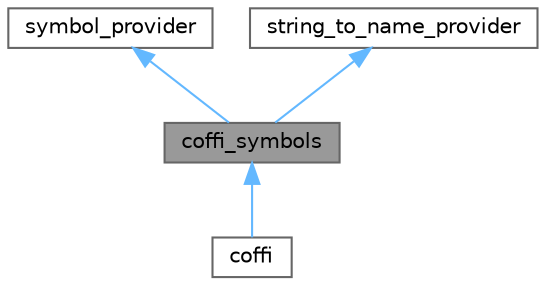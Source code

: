 digraph "coffi_symbols"
{
 // LATEX_PDF_SIZE
  bgcolor="transparent";
  edge [fontname=Helvetica,fontsize=10,labelfontname=Helvetica,labelfontsize=10];
  node [fontname=Helvetica,fontsize=10,shape=box,height=0.2,width=0.4];
  Node1 [id="Node000001",label="coffi_symbols",height=0.2,width=0.4,color="gray40", fillcolor="grey60", style="filled", fontcolor="black",tooltip="Class for accessing the symbol table."];
  Node2 -> Node1 [id="edge1_Node000001_Node000002",dir="back",color="steelblue1",style="solid",tooltip=" "];
  Node2 [id="Node000002",label="symbol_provider",height=0.2,width=0.4,color="gray40", fillcolor="white", style="filled",URL="$class_c_o_f_f_i_1_1symbol__provider.html",tooltip="Interface for accessing to the symbol table."];
  Node3 -> Node1 [id="edge2_Node000001_Node000003",dir="back",color="steelblue1",style="solid",tooltip=" "];
  Node3 [id="Node000003",label="string_to_name_provider",height=0.2,width=0.4,color="gray40", fillcolor="white", style="filled",URL="$class_c_o_f_f_i_1_1string__to__name__provider.html",tooltip="Interface for accessing to the string table."];
  Node1 -> Node4 [id="edge3_Node000001_Node000004",dir="back",color="steelblue1",style="solid",tooltip=" "];
  Node4 [id="Node000004",label="coffi",height=0.2,width=0.4,color="gray40", fillcolor="white", style="filled",URL="$class_c_o_f_f_i_1_1coffi.html",tooltip="The COFFI library's main class."];
}
